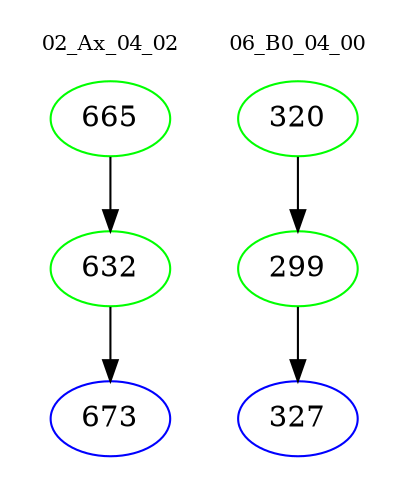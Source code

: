 digraph{
subgraph cluster_0 {
color = white
label = "02_Ax_04_02";
fontsize=10;
T0_665 [label="665", color="green"]
T0_665 -> T0_632 [color="black"]
T0_632 [label="632", color="green"]
T0_632 -> T0_673 [color="black"]
T0_673 [label="673", color="blue"]
}
subgraph cluster_1 {
color = white
label = "06_B0_04_00";
fontsize=10;
T1_320 [label="320", color="green"]
T1_320 -> T1_299 [color="black"]
T1_299 [label="299", color="green"]
T1_299 -> T1_327 [color="black"]
T1_327 [label="327", color="blue"]
}
}
